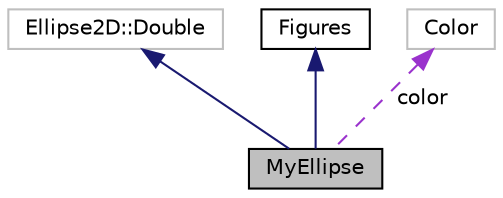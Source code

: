 digraph "MyEllipse"
{
 // LATEX_PDF_SIZE
  edge [fontname="Helvetica",fontsize="10",labelfontname="Helvetica",labelfontsize="10"];
  node [fontname="Helvetica",fontsize="10",shape=record];
  Node1 [label="MyEllipse",height=0.2,width=0.4,color="black", fillcolor="grey75", style="filled", fontcolor="black",tooltip=" "];
  Node2 -> Node1 [dir="back",color="midnightblue",fontsize="10",style="solid",fontname="Helvetica"];
  Node2 [label="Ellipse2D::Double",height=0.2,width=0.4,color="grey75", fillcolor="white", style="filled",tooltip=" "];
  Node3 -> Node1 [dir="back",color="midnightblue",fontsize="10",style="solid",fontname="Helvetica"];
  Node3 [label="Figures",height=0.2,width=0.4,color="black", fillcolor="white", style="filled",URL="$interfaceFigures.html",tooltip=" "];
  Node4 -> Node1 [dir="back",color="darkorchid3",fontsize="10",style="dashed",label=" color" ,fontname="Helvetica"];
  Node4 [label="Color",height=0.2,width=0.4,color="grey75", fillcolor="white", style="filled",tooltip=" "];
}
